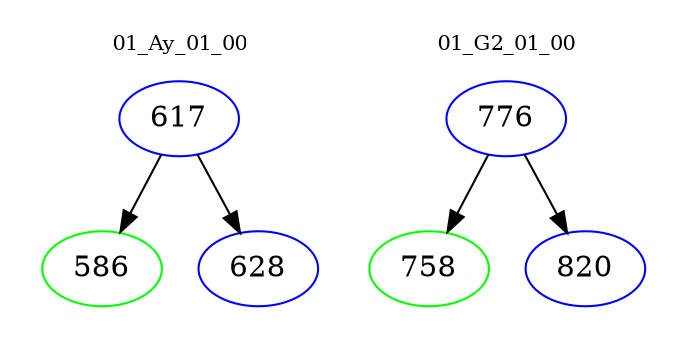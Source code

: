 digraph{
subgraph cluster_0 {
color = white
label = "01_Ay_01_00";
fontsize=10;
T0_617 [label="617", color="blue"]
T0_617 -> T0_586 [color="black"]
T0_586 [label="586", color="green"]
T0_617 -> T0_628 [color="black"]
T0_628 [label="628", color="blue"]
}
subgraph cluster_1 {
color = white
label = "01_G2_01_00";
fontsize=10;
T1_776 [label="776", color="blue"]
T1_776 -> T1_758 [color="black"]
T1_758 [label="758", color="green"]
T1_776 -> T1_820 [color="black"]
T1_820 [label="820", color="blue"]
}
}
